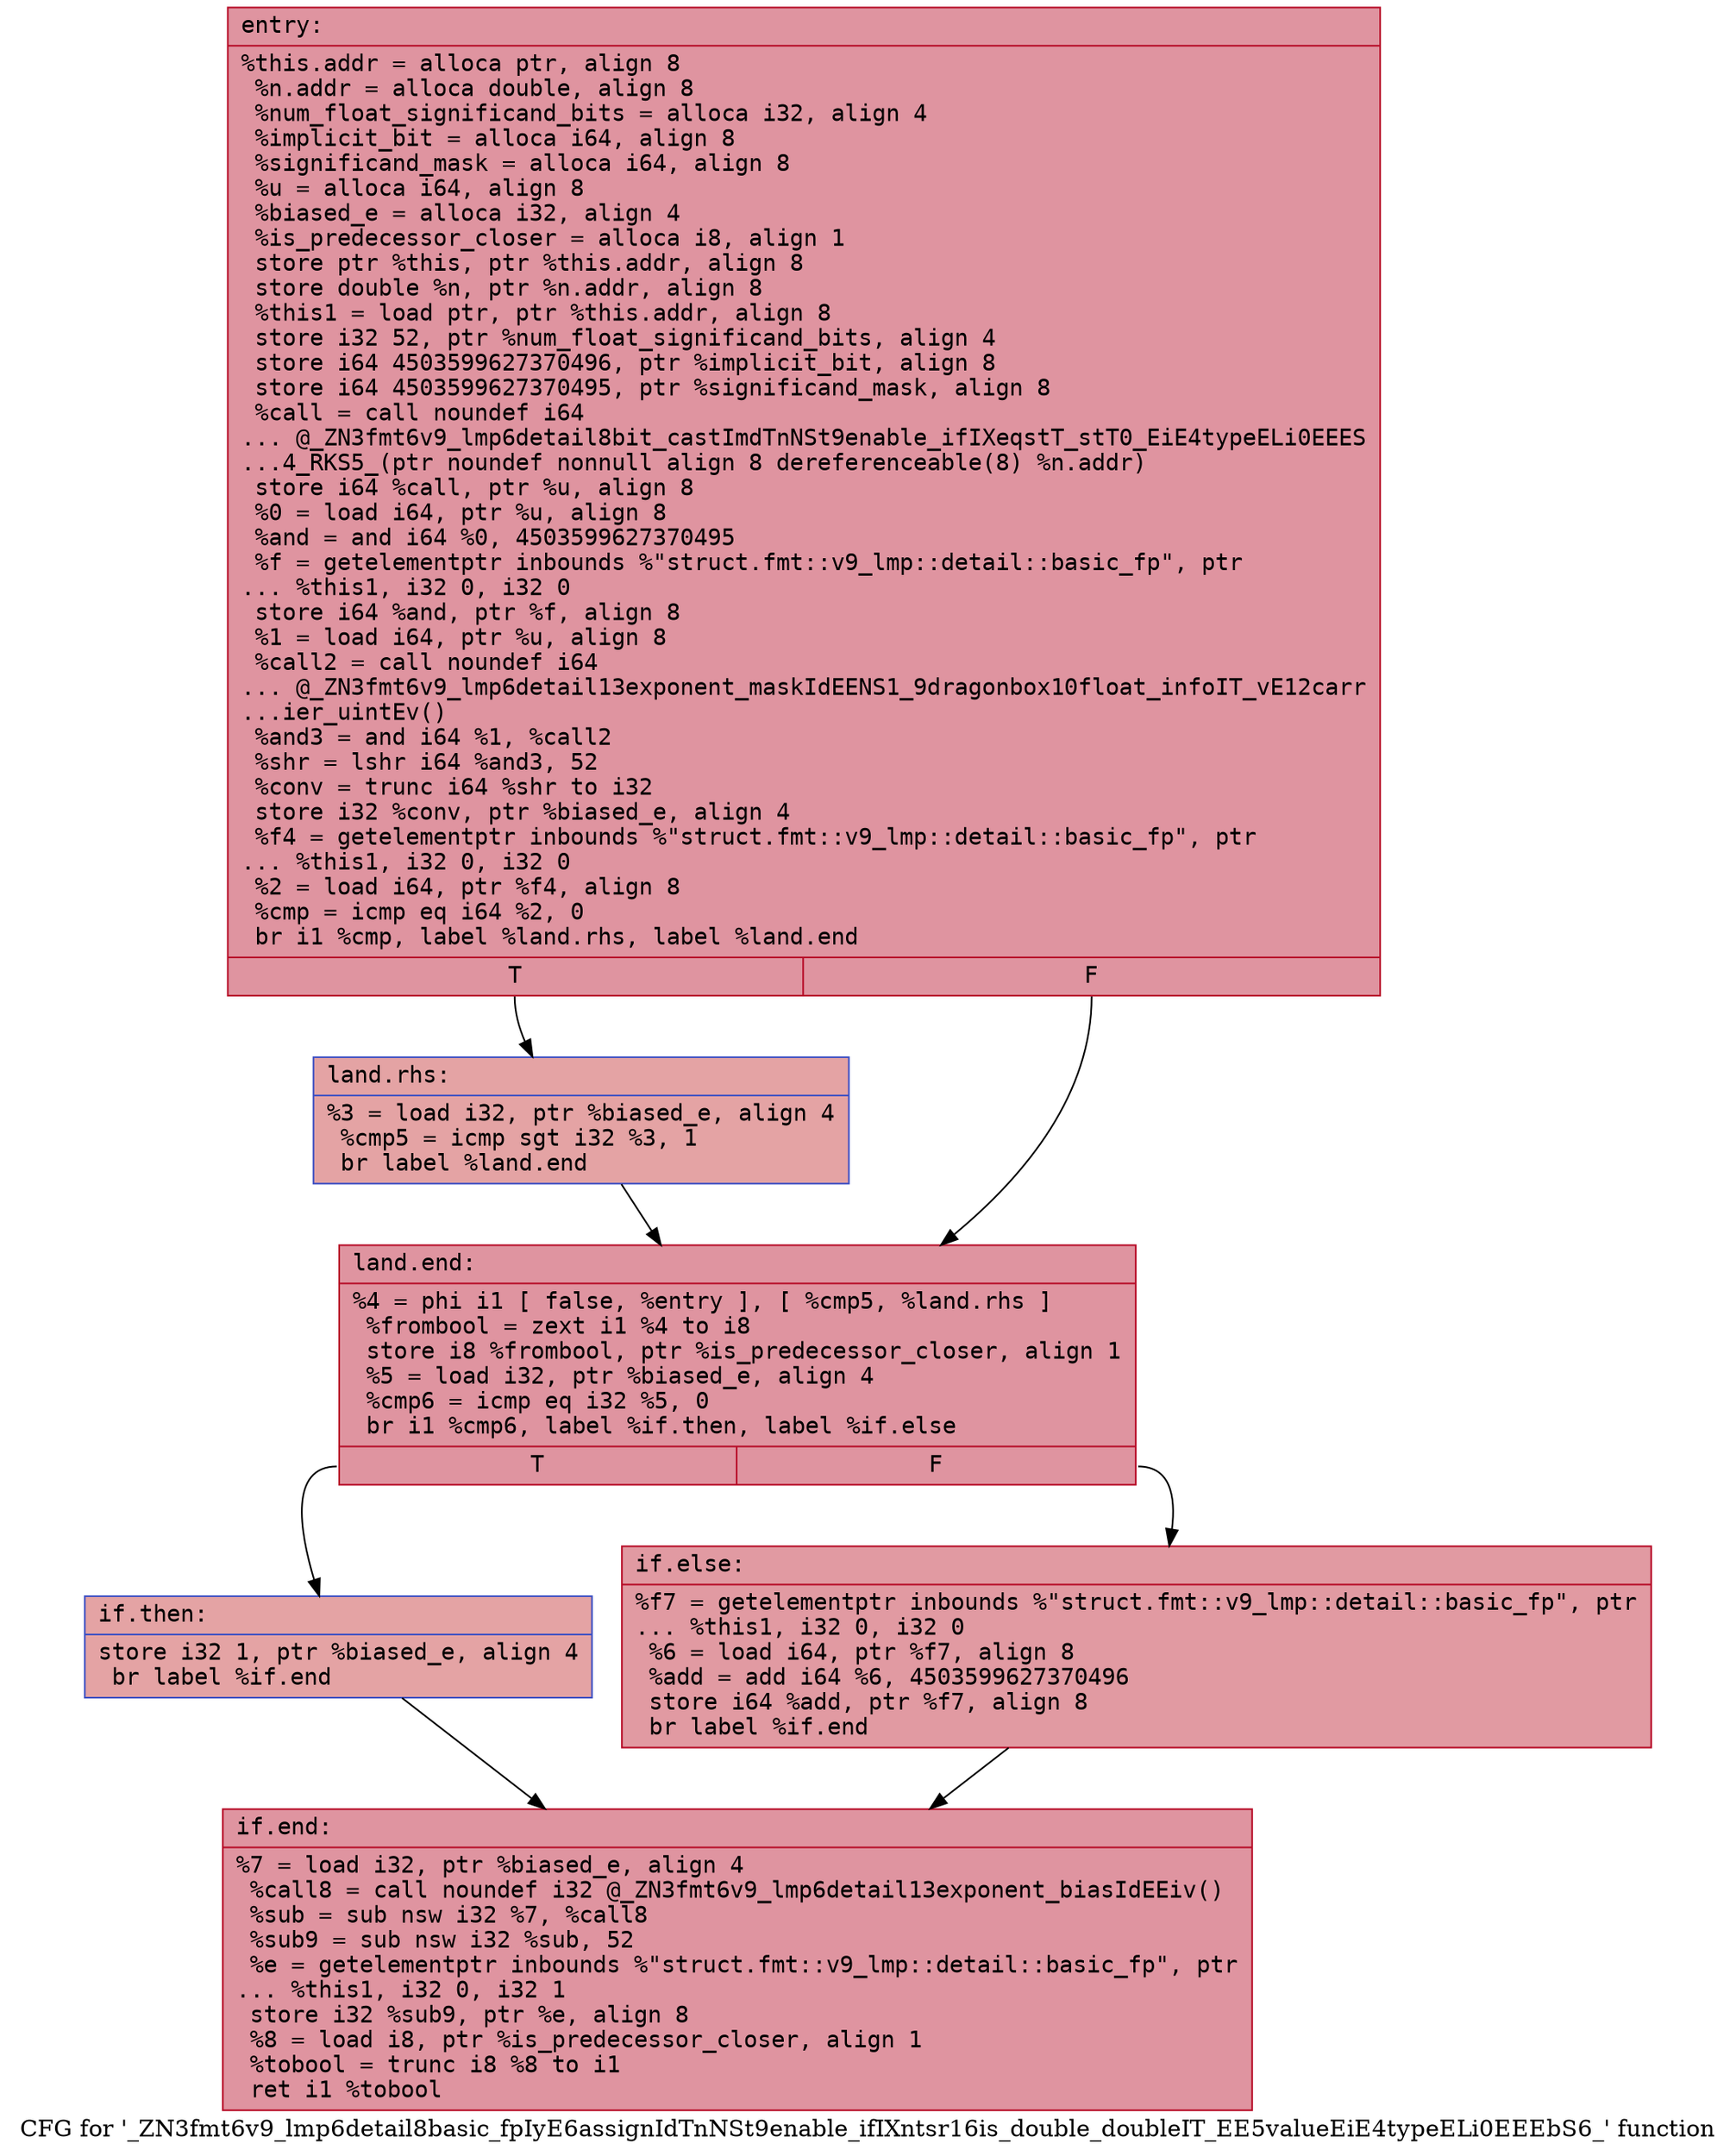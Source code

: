 digraph "CFG for '_ZN3fmt6v9_lmp6detail8basic_fpIyE6assignIdTnNSt9enable_ifIXntsr16is_double_doubleIT_EE5valueEiE4typeELi0EEEbS6_' function" {
	label="CFG for '_ZN3fmt6v9_lmp6detail8basic_fpIyE6assignIdTnNSt9enable_ifIXntsr16is_double_doubleIT_EE5valueEiE4typeELi0EEEbS6_' function";

	Node0x556bfec1d050 [shape=record,color="#b70d28ff", style=filled, fillcolor="#b70d2870" fontname="Courier",label="{entry:\l|  %this.addr = alloca ptr, align 8\l  %n.addr = alloca double, align 8\l  %num_float_significand_bits = alloca i32, align 4\l  %implicit_bit = alloca i64, align 8\l  %significand_mask = alloca i64, align 8\l  %u = alloca i64, align 8\l  %biased_e = alloca i32, align 4\l  %is_predecessor_closer = alloca i8, align 1\l  store ptr %this, ptr %this.addr, align 8\l  store double %n, ptr %n.addr, align 8\l  %this1 = load ptr, ptr %this.addr, align 8\l  store i32 52, ptr %num_float_significand_bits, align 4\l  store i64 4503599627370496, ptr %implicit_bit, align 8\l  store i64 4503599627370495, ptr %significand_mask, align 8\l  %call = call noundef i64\l... @_ZN3fmt6v9_lmp6detail8bit_castImdTnNSt9enable_ifIXeqstT_stT0_EiE4typeELi0EEES\l...4_RKS5_(ptr noundef nonnull align 8 dereferenceable(8) %n.addr)\l  store i64 %call, ptr %u, align 8\l  %0 = load i64, ptr %u, align 8\l  %and = and i64 %0, 4503599627370495\l  %f = getelementptr inbounds %\"struct.fmt::v9_lmp::detail::basic_fp\", ptr\l... %this1, i32 0, i32 0\l  store i64 %and, ptr %f, align 8\l  %1 = load i64, ptr %u, align 8\l  %call2 = call noundef i64\l... @_ZN3fmt6v9_lmp6detail13exponent_maskIdEENS1_9dragonbox10float_infoIT_vE12carr\l...ier_uintEv()\l  %and3 = and i64 %1, %call2\l  %shr = lshr i64 %and3, 52\l  %conv = trunc i64 %shr to i32\l  store i32 %conv, ptr %biased_e, align 4\l  %f4 = getelementptr inbounds %\"struct.fmt::v9_lmp::detail::basic_fp\", ptr\l... %this1, i32 0, i32 0\l  %2 = load i64, ptr %f4, align 8\l  %cmp = icmp eq i64 %2, 0\l  br i1 %cmp, label %land.rhs, label %land.end\l|{<s0>T|<s1>F}}"];
	Node0x556bfec1d050:s0 -> Node0x556bfec1e410[tooltip="entry -> land.rhs\nProbability 37.50%" ];
	Node0x556bfec1d050:s1 -> Node0x556bfec1e460[tooltip="entry -> land.end\nProbability 62.50%" ];
	Node0x556bfec1e410 [shape=record,color="#3d50c3ff", style=filled, fillcolor="#c32e3170" fontname="Courier",label="{land.rhs:\l|  %3 = load i32, ptr %biased_e, align 4\l  %cmp5 = icmp sgt i32 %3, 1\l  br label %land.end\l}"];
	Node0x556bfec1e410 -> Node0x556bfec1e460[tooltip="land.rhs -> land.end\nProbability 100.00%" ];
	Node0x556bfec1e460 [shape=record,color="#b70d28ff", style=filled, fillcolor="#b70d2870" fontname="Courier",label="{land.end:\l|  %4 = phi i1 [ false, %entry ], [ %cmp5, %land.rhs ]\l  %frombool = zext i1 %4 to i8\l  store i8 %frombool, ptr %is_predecessor_closer, align 1\l  %5 = load i32, ptr %biased_e, align 4\l  %cmp6 = icmp eq i32 %5, 0\l  br i1 %cmp6, label %if.then, label %if.else\l|{<s0>T|<s1>F}}"];
	Node0x556bfec1e460:s0 -> Node0x556bfec1eb20[tooltip="land.end -> if.then\nProbability 37.50%" ];
	Node0x556bfec1e460:s1 -> Node0x556bfec1eb90[tooltip="land.end -> if.else\nProbability 62.50%" ];
	Node0x556bfec1eb20 [shape=record,color="#3d50c3ff", style=filled, fillcolor="#c32e3170" fontname="Courier",label="{if.then:\l|  store i32 1, ptr %biased_e, align 4\l  br label %if.end\l}"];
	Node0x556bfec1eb20 -> Node0x556bfec1ed50[tooltip="if.then -> if.end\nProbability 100.00%" ];
	Node0x556bfec1eb90 [shape=record,color="#b70d28ff", style=filled, fillcolor="#bb1b2c70" fontname="Courier",label="{if.else:\l|  %f7 = getelementptr inbounds %\"struct.fmt::v9_lmp::detail::basic_fp\", ptr\l... %this1, i32 0, i32 0\l  %6 = load i64, ptr %f7, align 8\l  %add = add i64 %6, 4503599627370496\l  store i64 %add, ptr %f7, align 8\l  br label %if.end\l}"];
	Node0x556bfec1eb90 -> Node0x556bfec1ed50[tooltip="if.else -> if.end\nProbability 100.00%" ];
	Node0x556bfec1ed50 [shape=record,color="#b70d28ff", style=filled, fillcolor="#b70d2870" fontname="Courier",label="{if.end:\l|  %7 = load i32, ptr %biased_e, align 4\l  %call8 = call noundef i32 @_ZN3fmt6v9_lmp6detail13exponent_biasIdEEiv()\l  %sub = sub nsw i32 %7, %call8\l  %sub9 = sub nsw i32 %sub, 52\l  %e = getelementptr inbounds %\"struct.fmt::v9_lmp::detail::basic_fp\", ptr\l... %this1, i32 0, i32 1\l  store i32 %sub9, ptr %e, align 8\l  %8 = load i8, ptr %is_predecessor_closer, align 1\l  %tobool = trunc i8 %8 to i1\l  ret i1 %tobool\l}"];
}

